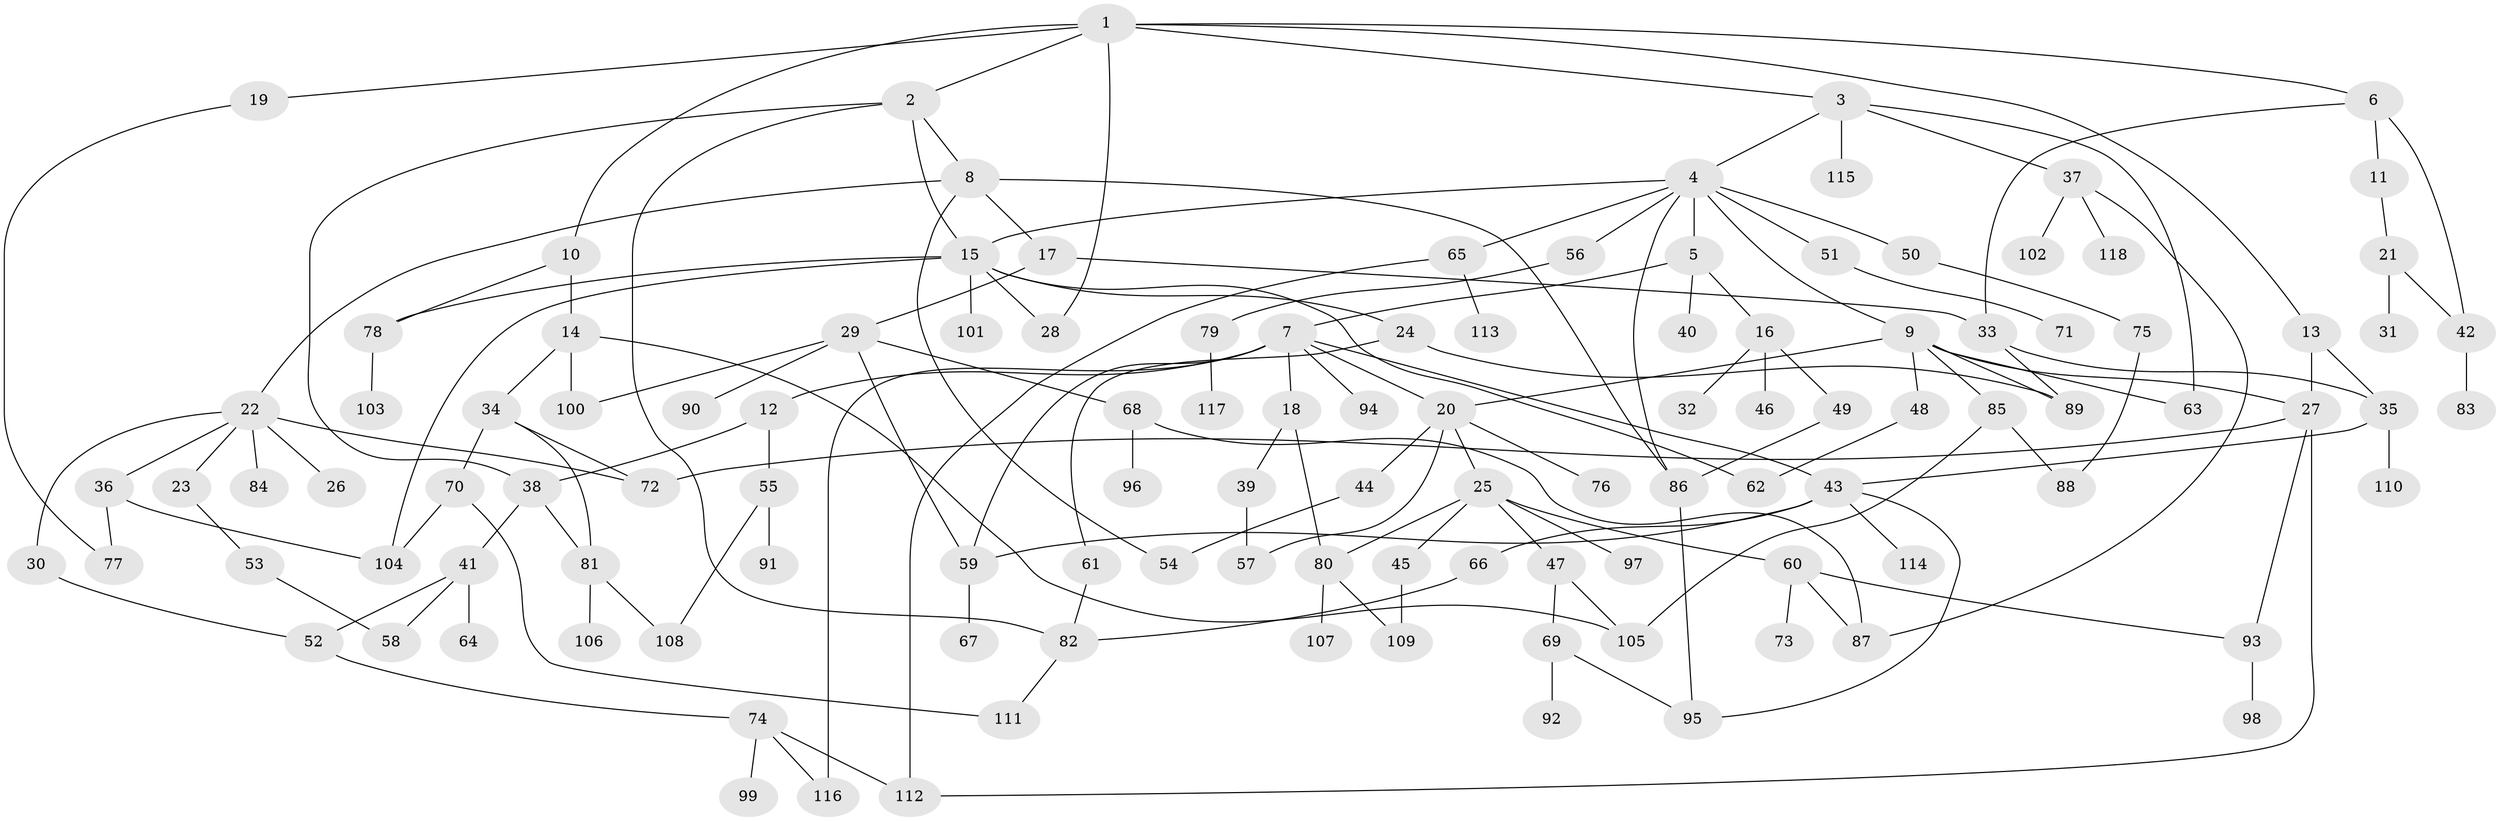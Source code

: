// coarse degree distribution, {3: 0.20833333333333334, 11: 0.020833333333333332, 2: 0.2916666666666667, 9: 0.020833333333333332, 6: 0.08333333333333333, 7: 0.0625, 5: 0.08333333333333333, 1: 0.0625, 4: 0.14583333333333334, 8: 0.020833333333333332}
// Generated by graph-tools (version 1.1) at 2025/36/03/04/25 23:36:07]
// undirected, 118 vertices, 163 edges
graph export_dot {
  node [color=gray90,style=filled];
  1;
  2;
  3;
  4;
  5;
  6;
  7;
  8;
  9;
  10;
  11;
  12;
  13;
  14;
  15;
  16;
  17;
  18;
  19;
  20;
  21;
  22;
  23;
  24;
  25;
  26;
  27;
  28;
  29;
  30;
  31;
  32;
  33;
  34;
  35;
  36;
  37;
  38;
  39;
  40;
  41;
  42;
  43;
  44;
  45;
  46;
  47;
  48;
  49;
  50;
  51;
  52;
  53;
  54;
  55;
  56;
  57;
  58;
  59;
  60;
  61;
  62;
  63;
  64;
  65;
  66;
  67;
  68;
  69;
  70;
  71;
  72;
  73;
  74;
  75;
  76;
  77;
  78;
  79;
  80;
  81;
  82;
  83;
  84;
  85;
  86;
  87;
  88;
  89;
  90;
  91;
  92;
  93;
  94;
  95;
  96;
  97;
  98;
  99;
  100;
  101;
  102;
  103;
  104;
  105;
  106;
  107;
  108;
  109;
  110;
  111;
  112;
  113;
  114;
  115;
  116;
  117;
  118;
  1 -- 2;
  1 -- 3;
  1 -- 6;
  1 -- 10;
  1 -- 13;
  1 -- 19;
  1 -- 28;
  2 -- 8;
  2 -- 15;
  2 -- 38;
  2 -- 82;
  3 -- 4;
  3 -- 37;
  3 -- 115;
  3 -- 63;
  4 -- 5;
  4 -- 9;
  4 -- 50;
  4 -- 51;
  4 -- 56;
  4 -- 65;
  4 -- 86;
  4 -- 15;
  5 -- 7;
  5 -- 16;
  5 -- 40;
  6 -- 11;
  6 -- 33;
  6 -- 42;
  7 -- 12;
  7 -- 18;
  7 -- 20;
  7 -- 59;
  7 -- 94;
  7 -- 43;
  7 -- 116;
  8 -- 17;
  8 -- 22;
  8 -- 54;
  8 -- 86;
  9 -- 27;
  9 -- 48;
  9 -- 63;
  9 -- 85;
  9 -- 20;
  9 -- 89;
  10 -- 14;
  10 -- 78;
  11 -- 21;
  12 -- 38;
  12 -- 55;
  13 -- 27;
  13 -- 35;
  14 -- 34;
  14 -- 100;
  14 -- 105;
  15 -- 24;
  15 -- 28;
  15 -- 62;
  15 -- 101;
  15 -- 104;
  15 -- 78;
  16 -- 32;
  16 -- 46;
  16 -- 49;
  17 -- 29;
  17 -- 33;
  18 -- 39;
  18 -- 80;
  19 -- 77;
  20 -- 25;
  20 -- 44;
  20 -- 76;
  20 -- 57;
  21 -- 31;
  21 -- 42;
  22 -- 23;
  22 -- 26;
  22 -- 30;
  22 -- 36;
  22 -- 84;
  22 -- 72;
  23 -- 53;
  24 -- 61;
  24 -- 89;
  25 -- 45;
  25 -- 47;
  25 -- 60;
  25 -- 97;
  25 -- 80;
  27 -- 93;
  27 -- 112;
  27 -- 72;
  29 -- 68;
  29 -- 90;
  29 -- 59;
  29 -- 100;
  30 -- 52;
  33 -- 35;
  33 -- 89;
  34 -- 70;
  34 -- 72;
  34 -- 81;
  35 -- 43;
  35 -- 110;
  36 -- 77;
  36 -- 104;
  37 -- 87;
  37 -- 102;
  37 -- 118;
  38 -- 41;
  38 -- 81;
  39 -- 57;
  41 -- 64;
  41 -- 58;
  41 -- 52;
  42 -- 83;
  43 -- 66;
  43 -- 114;
  43 -- 59;
  43 -- 95;
  44 -- 54;
  45 -- 109;
  47 -- 69;
  47 -- 105;
  48 -- 62;
  49 -- 86;
  50 -- 75;
  51 -- 71;
  52 -- 74;
  53 -- 58;
  55 -- 91;
  55 -- 108;
  56 -- 79;
  59 -- 67;
  60 -- 73;
  60 -- 93;
  60 -- 87;
  61 -- 82;
  65 -- 113;
  65 -- 112;
  66 -- 82;
  68 -- 96;
  68 -- 87;
  69 -- 92;
  69 -- 95;
  70 -- 111;
  70 -- 104;
  74 -- 99;
  74 -- 116;
  74 -- 112;
  75 -- 88;
  78 -- 103;
  79 -- 117;
  80 -- 107;
  80 -- 109;
  81 -- 106;
  81 -- 108;
  82 -- 111;
  85 -- 105;
  85 -- 88;
  86 -- 95;
  93 -- 98;
}
